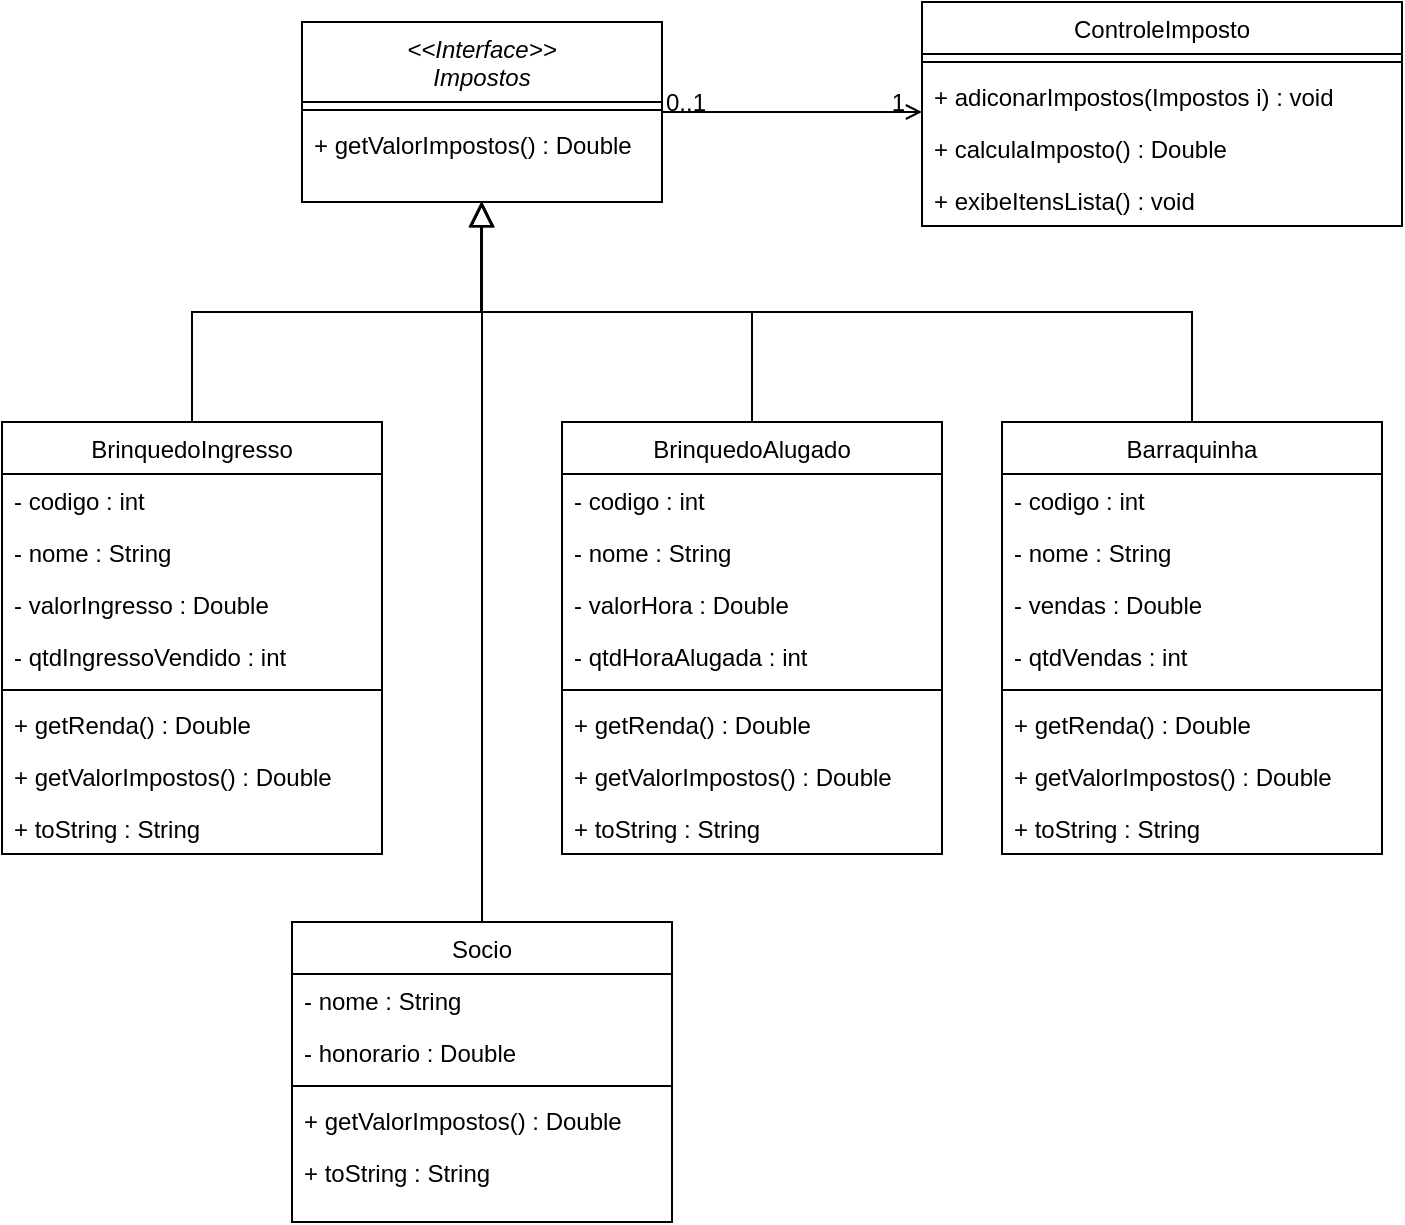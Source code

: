 <mxfile version="16.6.7" type="device"><diagram id="C5RBs43oDa-KdzZeNtuy" name="Page-1"><mxGraphModel dx="868" dy="482" grid="1" gridSize="10" guides="1" tooltips="1" connect="1" arrows="1" fold="1" page="1" pageScale="1" pageWidth="827" pageHeight="1169" math="0" shadow="0"><root><mxCell id="WIyWlLk6GJQsqaUBKTNV-0"/><mxCell id="WIyWlLk6GJQsqaUBKTNV-1" parent="WIyWlLk6GJQsqaUBKTNV-0"/><mxCell id="zkfFHV4jXpPFQw0GAbJ--0" value="&lt;&lt;Interface&gt;&gt;&#10;Impostos" style="swimlane;fontStyle=2;align=center;verticalAlign=top;childLayout=stackLayout;horizontal=1;startSize=40;horizontalStack=0;resizeParent=1;resizeLast=0;collapsible=1;marginBottom=0;rounded=0;shadow=0;strokeWidth=1;" parent="WIyWlLk6GJQsqaUBKTNV-1" vertex="1"><mxGeometry x="220" y="120" width="180" height="90" as="geometry"><mxRectangle x="230" y="140" width="160" height="26" as="alternateBounds"/></mxGeometry></mxCell><mxCell id="zkfFHV4jXpPFQw0GAbJ--4" value="" style="line;html=1;strokeWidth=1;align=left;verticalAlign=middle;spacingTop=-1;spacingLeft=3;spacingRight=3;rotatable=0;labelPosition=right;points=[];portConstraint=eastwest;" parent="zkfFHV4jXpPFQw0GAbJ--0" vertex="1"><mxGeometry y="40" width="180" height="8" as="geometry"/></mxCell><mxCell id="zkfFHV4jXpPFQw0GAbJ--5" value="+ getValorImpostos() : Double" style="text;align=left;verticalAlign=top;spacingLeft=4;spacingRight=4;overflow=hidden;rotatable=0;points=[[0,0.5],[1,0.5]];portConstraint=eastwest;" parent="zkfFHV4jXpPFQw0GAbJ--0" vertex="1"><mxGeometry y="48" width="180" height="26" as="geometry"/></mxCell><mxCell id="zkfFHV4jXpPFQw0GAbJ--6" value="BrinquedoIngresso" style="swimlane;fontStyle=0;align=center;verticalAlign=top;childLayout=stackLayout;horizontal=1;startSize=26;horizontalStack=0;resizeParent=1;resizeLast=0;collapsible=1;marginBottom=0;rounded=0;shadow=0;strokeWidth=1;" parent="WIyWlLk6GJQsqaUBKTNV-1" vertex="1"><mxGeometry x="70" y="320" width="190" height="216" as="geometry"><mxRectangle x="130" y="380" width="160" height="26" as="alternateBounds"/></mxGeometry></mxCell><mxCell id="zkfFHV4jXpPFQw0GAbJ--8" value="- codigo : int" style="text;align=left;verticalAlign=top;spacingLeft=4;spacingRight=4;overflow=hidden;rotatable=0;points=[[0,0.5],[1,0.5]];portConstraint=eastwest;rounded=0;shadow=0;html=0;" parent="zkfFHV4jXpPFQw0GAbJ--6" vertex="1"><mxGeometry y="26" width="190" height="26" as="geometry"/></mxCell><mxCell id="zkfFHV4jXpPFQw0GAbJ--7" value="- nome : String" style="text;align=left;verticalAlign=top;spacingLeft=4;spacingRight=4;overflow=hidden;rotatable=0;points=[[0,0.5],[1,0.5]];portConstraint=eastwest;" parent="zkfFHV4jXpPFQw0GAbJ--6" vertex="1"><mxGeometry y="52" width="190" height="26" as="geometry"/></mxCell><mxCell id="joPkAXql4UL-pr2qhQHw-0" value="- valorIngresso : Double" style="text;align=left;verticalAlign=top;spacingLeft=4;spacingRight=4;overflow=hidden;rotatable=0;points=[[0,0.5],[1,0.5]];portConstraint=eastwest;" vertex="1" parent="zkfFHV4jXpPFQw0GAbJ--6"><mxGeometry y="78" width="190" height="26" as="geometry"/></mxCell><mxCell id="joPkAXql4UL-pr2qhQHw-1" value="- qtdIngressoVendido : int" style="text;align=left;verticalAlign=top;spacingLeft=4;spacingRight=4;overflow=hidden;rotatable=0;points=[[0,0.5],[1,0.5]];portConstraint=eastwest;" vertex="1" parent="zkfFHV4jXpPFQw0GAbJ--6"><mxGeometry y="104" width="190" height="26" as="geometry"/></mxCell><mxCell id="zkfFHV4jXpPFQw0GAbJ--9" value="" style="line;html=1;strokeWidth=1;align=left;verticalAlign=middle;spacingTop=-1;spacingLeft=3;spacingRight=3;rotatable=0;labelPosition=right;points=[];portConstraint=eastwest;" parent="zkfFHV4jXpPFQw0GAbJ--6" vertex="1"><mxGeometry y="130" width="190" height="8" as="geometry"/></mxCell><mxCell id="zkfFHV4jXpPFQw0GAbJ--10" value="+ getRenda() : Double" style="text;align=left;verticalAlign=top;spacingLeft=4;spacingRight=4;overflow=hidden;rotatable=0;points=[[0,0.5],[1,0.5]];portConstraint=eastwest;fontStyle=0" parent="zkfFHV4jXpPFQw0GAbJ--6" vertex="1"><mxGeometry y="138" width="190" height="26" as="geometry"/></mxCell><mxCell id="joPkAXql4UL-pr2qhQHw-2" value="+ getValorImpostos() : Double" style="text;align=left;verticalAlign=top;spacingLeft=4;spacingRight=4;overflow=hidden;rotatable=0;points=[[0,0.5],[1,0.5]];portConstraint=eastwest;fontStyle=0" vertex="1" parent="zkfFHV4jXpPFQw0GAbJ--6"><mxGeometry y="164" width="190" height="26" as="geometry"/></mxCell><mxCell id="zkfFHV4jXpPFQw0GAbJ--11" value="+ toString : String" style="text;align=left;verticalAlign=top;spacingLeft=4;spacingRight=4;overflow=hidden;rotatable=0;points=[[0,0.5],[1,0.5]];portConstraint=eastwest;" parent="zkfFHV4jXpPFQw0GAbJ--6" vertex="1"><mxGeometry y="190" width="190" height="26" as="geometry"/></mxCell><mxCell id="zkfFHV4jXpPFQw0GAbJ--12" value="" style="endArrow=block;endSize=10;endFill=0;shadow=0;strokeWidth=1;rounded=0;edgeStyle=elbowEdgeStyle;elbow=vertical;" parent="WIyWlLk6GJQsqaUBKTNV-1" source="zkfFHV4jXpPFQw0GAbJ--6" target="zkfFHV4jXpPFQw0GAbJ--0" edge="1"><mxGeometry width="160" relative="1" as="geometry"><mxPoint x="200" y="203" as="sourcePoint"/><mxPoint x="200" y="203" as="targetPoint"/></mxGeometry></mxCell><mxCell id="zkfFHV4jXpPFQw0GAbJ--16" value="" style="endArrow=block;endSize=10;endFill=0;shadow=0;strokeWidth=1;rounded=0;edgeStyle=elbowEdgeStyle;elbow=vertical;exitX=0.5;exitY=0;exitDx=0;exitDy=0;" parent="WIyWlLk6GJQsqaUBKTNV-1" source="joPkAXql4UL-pr2qhQHw-3" target="zkfFHV4jXpPFQw0GAbJ--0" edge="1"><mxGeometry width="160" relative="1" as="geometry"><mxPoint x="410" y="360" as="sourcePoint"/><mxPoint x="310" y="271" as="targetPoint"/></mxGeometry></mxCell><mxCell id="zkfFHV4jXpPFQw0GAbJ--17" value="ControleImposto" style="swimlane;fontStyle=0;align=center;verticalAlign=top;childLayout=stackLayout;horizontal=1;startSize=26;horizontalStack=0;resizeParent=1;resizeLast=0;collapsible=1;marginBottom=0;rounded=0;shadow=0;strokeWidth=1;" parent="WIyWlLk6GJQsqaUBKTNV-1" vertex="1"><mxGeometry x="530" y="110" width="240" height="112" as="geometry"><mxRectangle x="550" y="140" width="160" height="26" as="alternateBounds"/></mxGeometry></mxCell><mxCell id="zkfFHV4jXpPFQw0GAbJ--23" value="" style="line;html=1;strokeWidth=1;align=left;verticalAlign=middle;spacingTop=-1;spacingLeft=3;spacingRight=3;rotatable=0;labelPosition=right;points=[];portConstraint=eastwest;" parent="zkfFHV4jXpPFQw0GAbJ--17" vertex="1"><mxGeometry y="26" width="240" height="8" as="geometry"/></mxCell><mxCell id="joPkAXql4UL-pr2qhQHw-35" value="+ adiconarImpostos(Impostos i) : void" style="text;align=left;verticalAlign=top;spacingLeft=4;spacingRight=4;overflow=hidden;rotatable=0;points=[[0,0.5],[1,0.5]];portConstraint=eastwest;" vertex="1" parent="zkfFHV4jXpPFQw0GAbJ--17"><mxGeometry y="34" width="240" height="26" as="geometry"/></mxCell><mxCell id="joPkAXql4UL-pr2qhQHw-23" value="+ calculaImposto() : Double" style="text;align=left;verticalAlign=top;spacingLeft=4;spacingRight=4;overflow=hidden;rotatable=0;points=[[0,0.5],[1,0.5]];portConstraint=eastwest;" vertex="1" parent="zkfFHV4jXpPFQw0GAbJ--17"><mxGeometry y="60" width="240" height="26" as="geometry"/></mxCell><mxCell id="joPkAXql4UL-pr2qhQHw-24" value="+ exibeItensLista() : void" style="text;align=left;verticalAlign=top;spacingLeft=4;spacingRight=4;overflow=hidden;rotatable=0;points=[[0,0.5],[1,0.5]];portConstraint=eastwest;" vertex="1" parent="zkfFHV4jXpPFQw0GAbJ--17"><mxGeometry y="86" width="240" height="26" as="geometry"/></mxCell><mxCell id="zkfFHV4jXpPFQw0GAbJ--26" value="" style="endArrow=open;shadow=0;strokeWidth=1;rounded=0;endFill=1;edgeStyle=elbowEdgeStyle;elbow=vertical;" parent="WIyWlLk6GJQsqaUBKTNV-1" source="zkfFHV4jXpPFQw0GAbJ--0" target="zkfFHV4jXpPFQw0GAbJ--17" edge="1"><mxGeometry x="0.5" y="41" relative="1" as="geometry"><mxPoint x="380" y="192" as="sourcePoint"/><mxPoint x="540" y="192" as="targetPoint"/><mxPoint x="-40" y="32" as="offset"/></mxGeometry></mxCell><mxCell id="zkfFHV4jXpPFQw0GAbJ--27" value="0..1" style="resizable=0;align=left;verticalAlign=bottom;labelBackgroundColor=none;fontSize=12;" parent="zkfFHV4jXpPFQw0GAbJ--26" connectable="0" vertex="1"><mxGeometry x="-1" relative="1" as="geometry"><mxPoint y="4" as="offset"/></mxGeometry></mxCell><mxCell id="zkfFHV4jXpPFQw0GAbJ--28" value="1" style="resizable=0;align=right;verticalAlign=bottom;labelBackgroundColor=none;fontSize=12;" parent="zkfFHV4jXpPFQw0GAbJ--26" connectable="0" vertex="1"><mxGeometry x="1" relative="1" as="geometry"><mxPoint x="-7" y="4" as="offset"/></mxGeometry></mxCell><mxCell id="joPkAXql4UL-pr2qhQHw-3" value="BrinquedoAlugado" style="swimlane;fontStyle=0;align=center;verticalAlign=top;childLayout=stackLayout;horizontal=1;startSize=26;horizontalStack=0;resizeParent=1;resizeLast=0;collapsible=1;marginBottom=0;rounded=0;shadow=0;strokeWidth=1;" vertex="1" parent="WIyWlLk6GJQsqaUBKTNV-1"><mxGeometry x="350" y="320" width="190" height="216" as="geometry"><mxRectangle x="130" y="380" width="160" height="26" as="alternateBounds"/></mxGeometry></mxCell><mxCell id="joPkAXql4UL-pr2qhQHw-4" value="- codigo : int" style="text;align=left;verticalAlign=top;spacingLeft=4;spacingRight=4;overflow=hidden;rotatable=0;points=[[0,0.5],[1,0.5]];portConstraint=eastwest;rounded=0;shadow=0;html=0;" vertex="1" parent="joPkAXql4UL-pr2qhQHw-3"><mxGeometry y="26" width="190" height="26" as="geometry"/></mxCell><mxCell id="joPkAXql4UL-pr2qhQHw-5" value="- nome : String" style="text;align=left;verticalAlign=top;spacingLeft=4;spacingRight=4;overflow=hidden;rotatable=0;points=[[0,0.5],[1,0.5]];portConstraint=eastwest;" vertex="1" parent="joPkAXql4UL-pr2qhQHw-3"><mxGeometry y="52" width="190" height="26" as="geometry"/></mxCell><mxCell id="joPkAXql4UL-pr2qhQHw-6" value="- valorHora : Double" style="text;align=left;verticalAlign=top;spacingLeft=4;spacingRight=4;overflow=hidden;rotatable=0;points=[[0,0.5],[1,0.5]];portConstraint=eastwest;" vertex="1" parent="joPkAXql4UL-pr2qhQHw-3"><mxGeometry y="78" width="190" height="26" as="geometry"/></mxCell><mxCell id="joPkAXql4UL-pr2qhQHw-7" value="- qtdHoraAlugada : int" style="text;align=left;verticalAlign=top;spacingLeft=4;spacingRight=4;overflow=hidden;rotatable=0;points=[[0,0.5],[1,0.5]];portConstraint=eastwest;" vertex="1" parent="joPkAXql4UL-pr2qhQHw-3"><mxGeometry y="104" width="190" height="26" as="geometry"/></mxCell><mxCell id="joPkAXql4UL-pr2qhQHw-8" value="" style="line;html=1;strokeWidth=1;align=left;verticalAlign=middle;spacingTop=-1;spacingLeft=3;spacingRight=3;rotatable=0;labelPosition=right;points=[];portConstraint=eastwest;" vertex="1" parent="joPkAXql4UL-pr2qhQHw-3"><mxGeometry y="130" width="190" height="8" as="geometry"/></mxCell><mxCell id="joPkAXql4UL-pr2qhQHw-9" value="+ getRenda() : Double" style="text;align=left;verticalAlign=top;spacingLeft=4;spacingRight=4;overflow=hidden;rotatable=0;points=[[0,0.5],[1,0.5]];portConstraint=eastwest;fontStyle=0" vertex="1" parent="joPkAXql4UL-pr2qhQHw-3"><mxGeometry y="138" width="190" height="26" as="geometry"/></mxCell><mxCell id="joPkAXql4UL-pr2qhQHw-10" value="+ getValorImpostos() : Double" style="text;align=left;verticalAlign=top;spacingLeft=4;spacingRight=4;overflow=hidden;rotatable=0;points=[[0,0.5],[1,0.5]];portConstraint=eastwest;fontStyle=0" vertex="1" parent="joPkAXql4UL-pr2qhQHw-3"><mxGeometry y="164" width="190" height="26" as="geometry"/></mxCell><mxCell id="joPkAXql4UL-pr2qhQHw-11" value="+ toString : String" style="text;align=left;verticalAlign=top;spacingLeft=4;spacingRight=4;overflow=hidden;rotatable=0;points=[[0,0.5],[1,0.5]];portConstraint=eastwest;" vertex="1" parent="joPkAXql4UL-pr2qhQHw-3"><mxGeometry y="190" width="190" height="26" as="geometry"/></mxCell><mxCell id="joPkAXql4UL-pr2qhQHw-12" value="Socio" style="swimlane;fontStyle=0;align=center;verticalAlign=top;childLayout=stackLayout;horizontal=1;startSize=26;horizontalStack=0;resizeParent=1;resizeLast=0;collapsible=1;marginBottom=0;rounded=0;shadow=0;strokeWidth=1;" vertex="1" parent="WIyWlLk6GJQsqaUBKTNV-1"><mxGeometry x="215" y="570" width="190" height="150" as="geometry"><mxRectangle x="130" y="380" width="160" height="26" as="alternateBounds"/></mxGeometry></mxCell><mxCell id="joPkAXql4UL-pr2qhQHw-14" value="- nome : String" style="text;align=left;verticalAlign=top;spacingLeft=4;spacingRight=4;overflow=hidden;rotatable=0;points=[[0,0.5],[1,0.5]];portConstraint=eastwest;" vertex="1" parent="joPkAXql4UL-pr2qhQHw-12"><mxGeometry y="26" width="190" height="26" as="geometry"/></mxCell><mxCell id="joPkAXql4UL-pr2qhQHw-15" value="- honorario : Double" style="text;align=left;verticalAlign=top;spacingLeft=4;spacingRight=4;overflow=hidden;rotatable=0;points=[[0,0.5],[1,0.5]];portConstraint=eastwest;" vertex="1" parent="joPkAXql4UL-pr2qhQHw-12"><mxGeometry y="52" width="190" height="26" as="geometry"/></mxCell><mxCell id="joPkAXql4UL-pr2qhQHw-17" value="" style="line;html=1;strokeWidth=1;align=left;verticalAlign=middle;spacingTop=-1;spacingLeft=3;spacingRight=3;rotatable=0;labelPosition=right;points=[];portConstraint=eastwest;" vertex="1" parent="joPkAXql4UL-pr2qhQHw-12"><mxGeometry y="78" width="190" height="8" as="geometry"/></mxCell><mxCell id="joPkAXql4UL-pr2qhQHw-19" value="+ getValorImpostos() : Double" style="text;align=left;verticalAlign=top;spacingLeft=4;spacingRight=4;overflow=hidden;rotatable=0;points=[[0,0.5],[1,0.5]];portConstraint=eastwest;fontStyle=0" vertex="1" parent="joPkAXql4UL-pr2qhQHw-12"><mxGeometry y="86" width="190" height="26" as="geometry"/></mxCell><mxCell id="joPkAXql4UL-pr2qhQHw-20" value="+ toString : String" style="text;align=left;verticalAlign=top;spacingLeft=4;spacingRight=4;overflow=hidden;rotatable=0;points=[[0,0.5],[1,0.5]];portConstraint=eastwest;" vertex="1" parent="joPkAXql4UL-pr2qhQHw-12"><mxGeometry y="112" width="190" height="26" as="geometry"/></mxCell><mxCell id="joPkAXql4UL-pr2qhQHw-22" value="" style="endArrow=block;endSize=10;endFill=0;shadow=0;strokeWidth=1;rounded=0;edgeStyle=elbowEdgeStyle;elbow=vertical;exitX=0.5;exitY=0;exitDx=0;exitDy=0;" edge="1" parent="WIyWlLk6GJQsqaUBKTNV-1" source="joPkAXql4UL-pr2qhQHw-12"><mxGeometry width="160" relative="1" as="geometry"><mxPoint x="375" y="360" as="sourcePoint"/><mxPoint x="310" y="210" as="targetPoint"/></mxGeometry></mxCell><mxCell id="joPkAXql4UL-pr2qhQHw-25" value="Barraquinha" style="swimlane;fontStyle=0;align=center;verticalAlign=top;childLayout=stackLayout;horizontal=1;startSize=26;horizontalStack=0;resizeParent=1;resizeLast=0;collapsible=1;marginBottom=0;rounded=0;shadow=0;strokeWidth=1;" vertex="1" parent="WIyWlLk6GJQsqaUBKTNV-1"><mxGeometry x="570" y="320" width="190" height="216" as="geometry"><mxRectangle x="130" y="380" width="160" height="26" as="alternateBounds"/></mxGeometry></mxCell><mxCell id="joPkAXql4UL-pr2qhQHw-26" value="- codigo : int" style="text;align=left;verticalAlign=top;spacingLeft=4;spacingRight=4;overflow=hidden;rotatable=0;points=[[0,0.5],[1,0.5]];portConstraint=eastwest;rounded=0;shadow=0;html=0;" vertex="1" parent="joPkAXql4UL-pr2qhQHw-25"><mxGeometry y="26" width="190" height="26" as="geometry"/></mxCell><mxCell id="joPkAXql4UL-pr2qhQHw-27" value="- nome : String" style="text;align=left;verticalAlign=top;spacingLeft=4;spacingRight=4;overflow=hidden;rotatable=0;points=[[0,0.5],[1,0.5]];portConstraint=eastwest;" vertex="1" parent="joPkAXql4UL-pr2qhQHw-25"><mxGeometry y="52" width="190" height="26" as="geometry"/></mxCell><mxCell id="joPkAXql4UL-pr2qhQHw-28" value="- vendas : Double" style="text;align=left;verticalAlign=top;spacingLeft=4;spacingRight=4;overflow=hidden;rotatable=0;points=[[0,0.5],[1,0.5]];portConstraint=eastwest;" vertex="1" parent="joPkAXql4UL-pr2qhQHw-25"><mxGeometry y="78" width="190" height="26" as="geometry"/></mxCell><mxCell id="joPkAXql4UL-pr2qhQHw-29" value="- qtdVendas : int" style="text;align=left;verticalAlign=top;spacingLeft=4;spacingRight=4;overflow=hidden;rotatable=0;points=[[0,0.5],[1,0.5]];portConstraint=eastwest;" vertex="1" parent="joPkAXql4UL-pr2qhQHw-25"><mxGeometry y="104" width="190" height="26" as="geometry"/></mxCell><mxCell id="joPkAXql4UL-pr2qhQHw-30" value="" style="line;html=1;strokeWidth=1;align=left;verticalAlign=middle;spacingTop=-1;spacingLeft=3;spacingRight=3;rotatable=0;labelPosition=right;points=[];portConstraint=eastwest;" vertex="1" parent="joPkAXql4UL-pr2qhQHw-25"><mxGeometry y="130" width="190" height="8" as="geometry"/></mxCell><mxCell id="joPkAXql4UL-pr2qhQHw-31" value="+ getRenda() : Double" style="text;align=left;verticalAlign=top;spacingLeft=4;spacingRight=4;overflow=hidden;rotatable=0;points=[[0,0.5],[1,0.5]];portConstraint=eastwest;fontStyle=0" vertex="1" parent="joPkAXql4UL-pr2qhQHw-25"><mxGeometry y="138" width="190" height="26" as="geometry"/></mxCell><mxCell id="joPkAXql4UL-pr2qhQHw-32" value="+ getValorImpostos() : Double" style="text;align=left;verticalAlign=top;spacingLeft=4;spacingRight=4;overflow=hidden;rotatable=0;points=[[0,0.5],[1,0.5]];portConstraint=eastwest;fontStyle=0" vertex="1" parent="joPkAXql4UL-pr2qhQHw-25"><mxGeometry y="164" width="190" height="26" as="geometry"/></mxCell><mxCell id="joPkAXql4UL-pr2qhQHw-33" value="+ toString : String" style="text;align=left;verticalAlign=top;spacingLeft=4;spacingRight=4;overflow=hidden;rotatable=0;points=[[0,0.5],[1,0.5]];portConstraint=eastwest;" vertex="1" parent="joPkAXql4UL-pr2qhQHw-25"><mxGeometry y="190" width="190" height="26" as="geometry"/></mxCell><mxCell id="joPkAXql4UL-pr2qhQHw-34" value="" style="endArrow=block;endSize=10;endFill=0;shadow=0;strokeWidth=1;rounded=0;edgeStyle=elbowEdgeStyle;elbow=vertical;exitX=0.5;exitY=0;exitDx=0;exitDy=0;" edge="1" parent="WIyWlLk6GJQsqaUBKTNV-1" source="joPkAXql4UL-pr2qhQHw-25"><mxGeometry width="160" relative="1" as="geometry"><mxPoint x="309.5" y="570" as="sourcePoint"/><mxPoint x="309.5" y="210" as="targetPoint"/></mxGeometry></mxCell></root></mxGraphModel></diagram></mxfile>